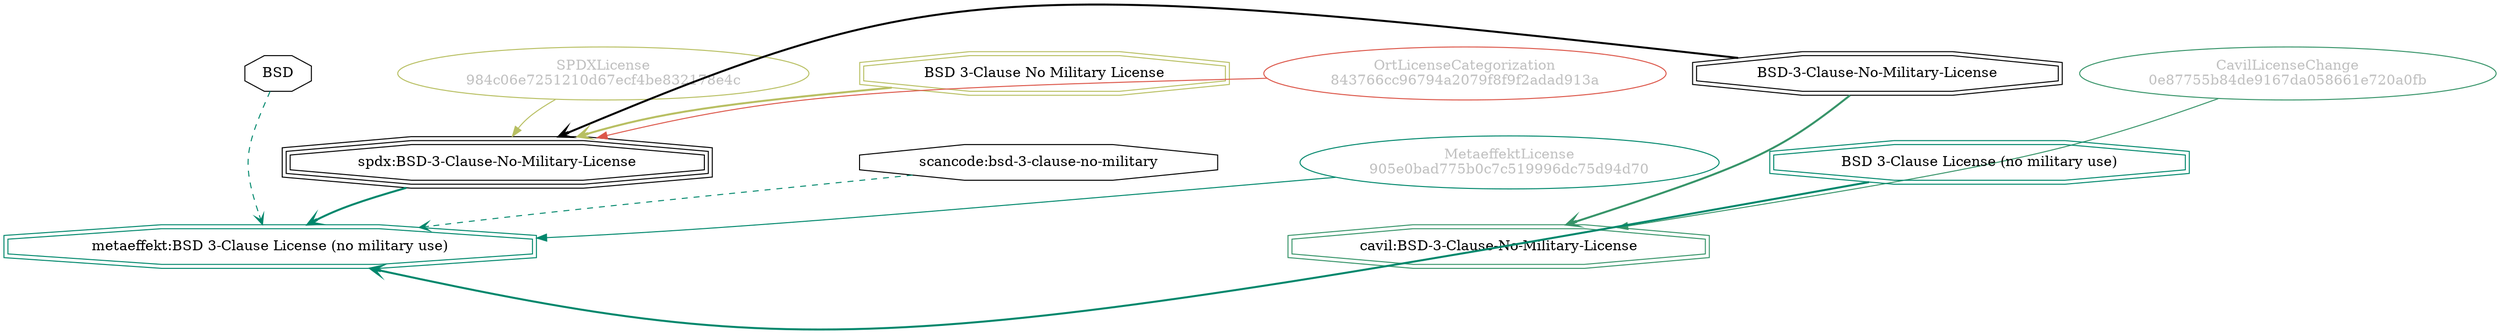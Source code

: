 strict digraph {
    node [shape=box];
    graph [splines=curved];
    454 [label="SPDXLicense\n984c06e7251210d67ecf4be832178e4c"
        ,fontcolor=gray
        ,color="#b8bf62"
        ,fillcolor="beige;1"
        ,shape=ellipse];
    455 [label="spdx:BSD-3-Clause-No-Military-License"
        ,shape=tripleoctagon];
    456 [label="BSD-3-Clause-No-Military-License"
        ,shape=doubleoctagon];
    457 [label="BSD 3-Clause No Military License"
        ,color="#b8bf62"
        ,shape=doubleoctagon];
    5935 [label=BSD,shape=octagon];
    12827 [label="scancode:bsd-3-clause-no-military"
          ,shape=octagon];
    28625 [label="OrtLicenseCategorization\n843766cc96794a2079f8f9f2adad913a"
          ,fontcolor=gray
          ,color="#dc574a"
          ,fillcolor="beige;1"
          ,shape=ellipse];
    36582 [label="CavilLicenseChange\n0e87755b84de9167da058661e720a0fb"
          ,fontcolor=gray
          ,color="#379469"
          ,fillcolor="beige;1"
          ,shape=ellipse];
    36583 [label="cavil:BSD-3-Clause-No-Military-License"
          ,color="#379469"
          ,shape=doubleoctagon];
    39461 [label="MetaeffektLicense\n905e0bad775b0c7c519996dc75d94d70"
          ,fontcolor=gray
          ,color="#00876c"
          ,fillcolor="beige;1"
          ,shape=ellipse];
    39462 [label="metaeffekt:BSD 3-Clause License (no military use)"
          ,color="#00876c"
          ,shape=doubleoctagon];
    39463 [label="BSD 3-Clause License (no military use)"
          ,color="#00876c"
          ,shape=doubleoctagon];
    454 -> 455 [weight=0.5
               ,color="#b8bf62"];
    455 -> 39462 [style=bold
                 ,arrowhead=vee
                 ,weight=0.7
                 ,color="#00876c"];
    456 -> 455 [style=bold
               ,arrowhead=vee
               ,weight=0.7];
    456 -> 36583 [style=bold
                 ,arrowhead=vee
                 ,weight=0.7
                 ,color="#379469"];
    456 -> 36583 [style=bold
                 ,arrowhead=vee
                 ,weight=0.7
                 ,color="#379469"];
    457 -> 455 [style=bold
               ,arrowhead=vee
               ,weight=0.7
               ,color="#b8bf62"];
    5935 -> 39462 [style=dashed
                  ,arrowhead=vee
                  ,weight=0.5
                  ,color="#00876c"];
    12827 -> 39462 [style=dashed
                   ,arrowhead=vee
                   ,weight=0.5
                   ,color="#00876c"];
    28625 -> 455 [weight=0.5
                 ,color="#dc574a"];
    36582 -> 36583 [weight=0.5
                   ,color="#379469"];
    39461 -> 39462 [weight=0.5
                   ,color="#00876c"];
    39463 -> 39462 [style=bold
                   ,arrowhead=vee
                   ,weight=0.7
                   ,color="#00876c"];
}
